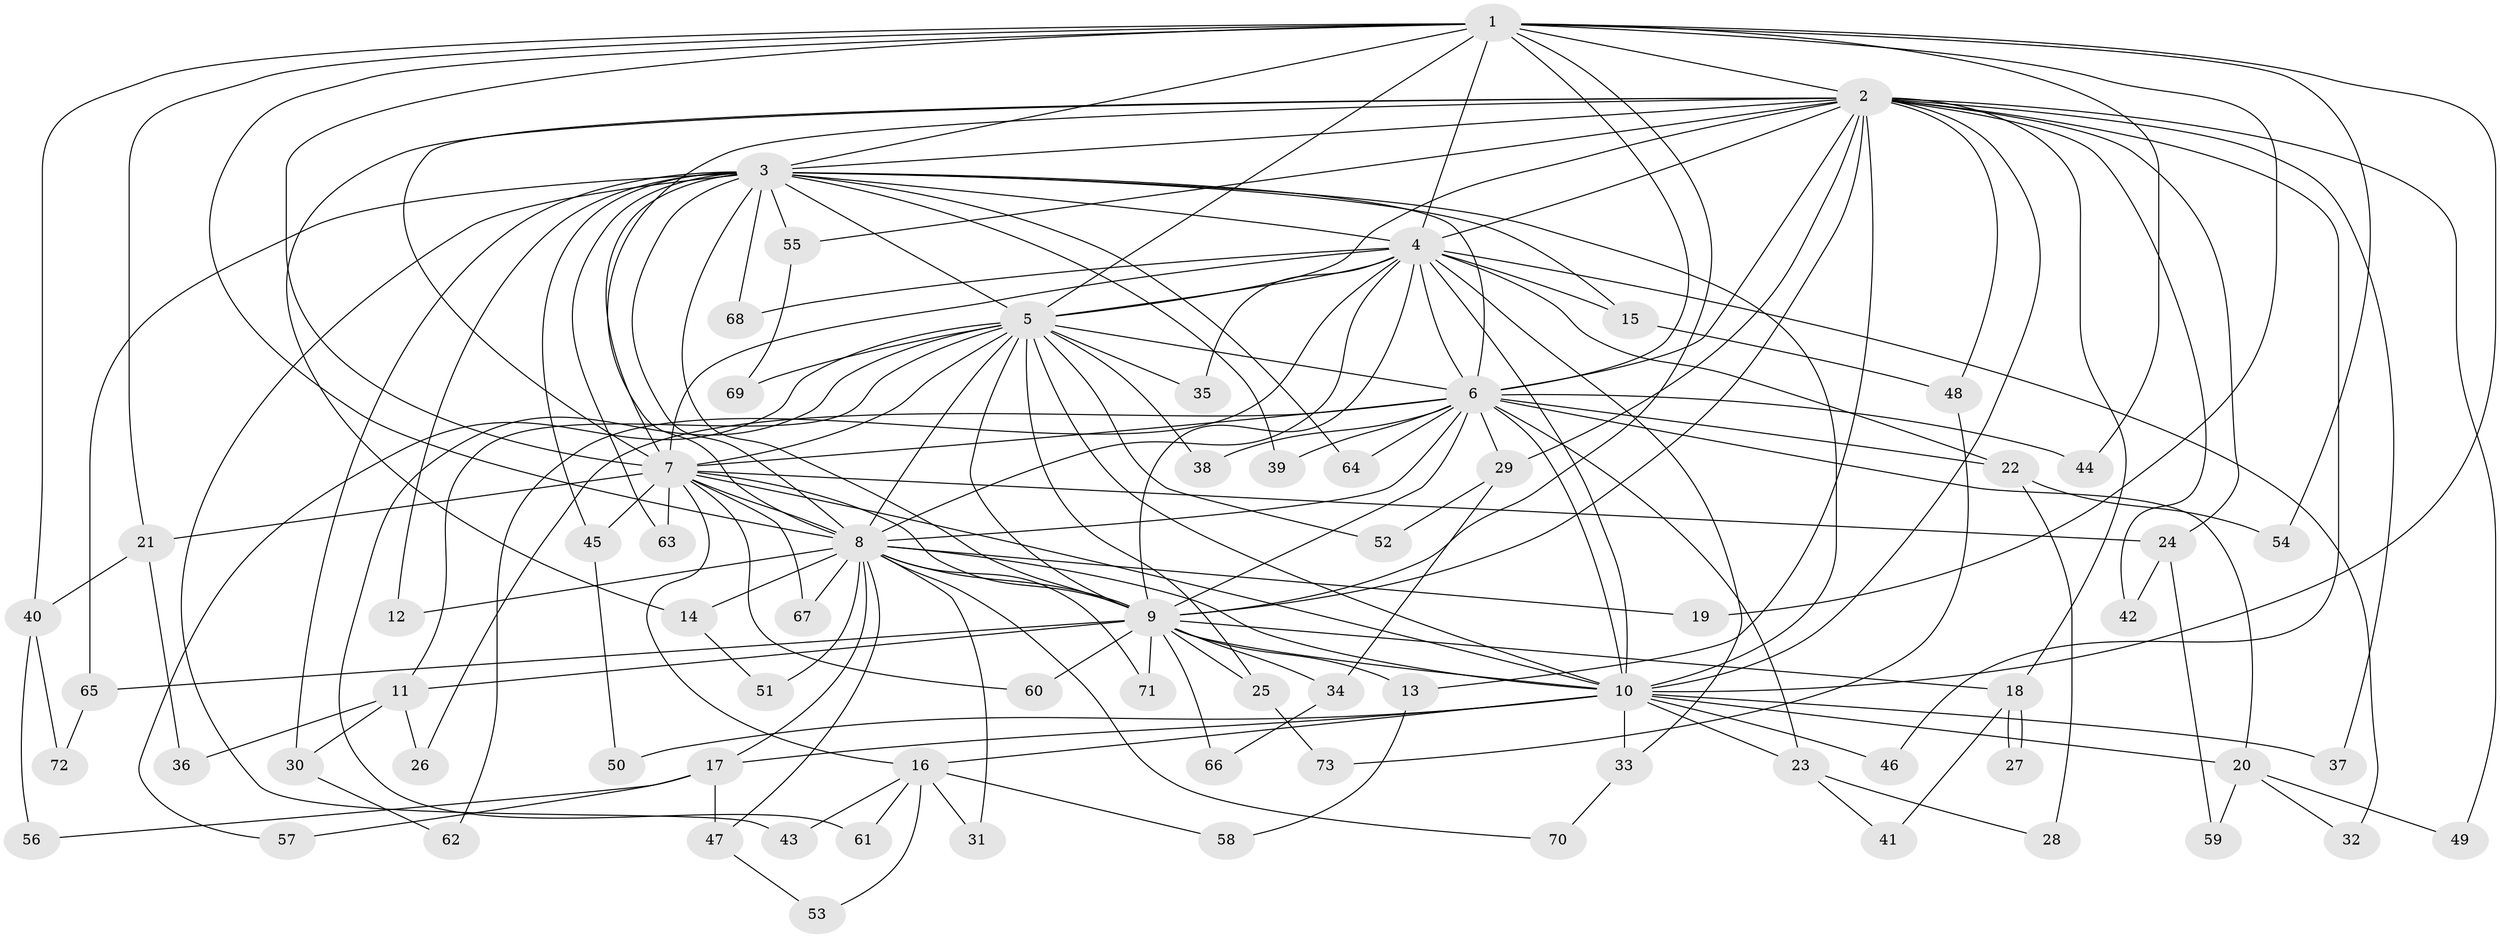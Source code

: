 // coarse degree distribution, {21: 0.023255813953488372, 4: 0.046511627906976744, 2: 0.5348837209302325, 3: 0.16279069767441862, 1: 0.13953488372093023, 11: 0.023255813953488372, 5: 0.023255813953488372, 15: 0.046511627906976744}
// Generated by graph-tools (version 1.1) at 2025/48/03/04/25 21:48:37]
// undirected, 73 vertices, 171 edges
graph export_dot {
graph [start="1"]
  node [color=gray90,style=filled];
  1;
  2;
  3;
  4;
  5;
  6;
  7;
  8;
  9;
  10;
  11;
  12;
  13;
  14;
  15;
  16;
  17;
  18;
  19;
  20;
  21;
  22;
  23;
  24;
  25;
  26;
  27;
  28;
  29;
  30;
  31;
  32;
  33;
  34;
  35;
  36;
  37;
  38;
  39;
  40;
  41;
  42;
  43;
  44;
  45;
  46;
  47;
  48;
  49;
  50;
  51;
  52;
  53;
  54;
  55;
  56;
  57;
  58;
  59;
  60;
  61;
  62;
  63;
  64;
  65;
  66;
  67;
  68;
  69;
  70;
  71;
  72;
  73;
  1 -- 2;
  1 -- 3;
  1 -- 4;
  1 -- 5;
  1 -- 6;
  1 -- 7;
  1 -- 8;
  1 -- 9;
  1 -- 10;
  1 -- 19;
  1 -- 21;
  1 -- 40;
  1 -- 44;
  1 -- 54;
  2 -- 3;
  2 -- 4;
  2 -- 5;
  2 -- 6;
  2 -- 7;
  2 -- 8;
  2 -- 9;
  2 -- 10;
  2 -- 13;
  2 -- 14;
  2 -- 18;
  2 -- 24;
  2 -- 29;
  2 -- 37;
  2 -- 42;
  2 -- 46;
  2 -- 48;
  2 -- 49;
  2 -- 55;
  3 -- 4;
  3 -- 5;
  3 -- 6;
  3 -- 7;
  3 -- 8;
  3 -- 9;
  3 -- 10;
  3 -- 12;
  3 -- 15;
  3 -- 30;
  3 -- 39;
  3 -- 43;
  3 -- 45;
  3 -- 55;
  3 -- 63;
  3 -- 64;
  3 -- 65;
  3 -- 68;
  4 -- 5;
  4 -- 6;
  4 -- 7;
  4 -- 8;
  4 -- 9;
  4 -- 10;
  4 -- 15;
  4 -- 22;
  4 -- 32;
  4 -- 33;
  4 -- 35;
  4 -- 62;
  4 -- 68;
  5 -- 6;
  5 -- 7;
  5 -- 8;
  5 -- 9;
  5 -- 10;
  5 -- 11;
  5 -- 25;
  5 -- 35;
  5 -- 38;
  5 -- 52;
  5 -- 57;
  5 -- 61;
  5 -- 69;
  6 -- 7;
  6 -- 8;
  6 -- 9;
  6 -- 10;
  6 -- 20;
  6 -- 22;
  6 -- 23;
  6 -- 26;
  6 -- 29;
  6 -- 38;
  6 -- 39;
  6 -- 44;
  6 -- 64;
  7 -- 8;
  7 -- 9;
  7 -- 10;
  7 -- 16;
  7 -- 21;
  7 -- 24;
  7 -- 45;
  7 -- 60;
  7 -- 63;
  7 -- 67;
  8 -- 9;
  8 -- 10;
  8 -- 12;
  8 -- 14;
  8 -- 17;
  8 -- 19;
  8 -- 31;
  8 -- 47;
  8 -- 51;
  8 -- 67;
  8 -- 70;
  8 -- 71;
  9 -- 10;
  9 -- 11;
  9 -- 13;
  9 -- 18;
  9 -- 25;
  9 -- 34;
  9 -- 60;
  9 -- 65;
  9 -- 66;
  9 -- 71;
  10 -- 16;
  10 -- 17;
  10 -- 20;
  10 -- 23;
  10 -- 33;
  10 -- 37;
  10 -- 46;
  10 -- 50;
  11 -- 26;
  11 -- 30;
  11 -- 36;
  13 -- 58;
  14 -- 51;
  15 -- 48;
  16 -- 31;
  16 -- 43;
  16 -- 53;
  16 -- 58;
  16 -- 61;
  17 -- 47;
  17 -- 56;
  17 -- 57;
  18 -- 27;
  18 -- 27;
  18 -- 41;
  20 -- 32;
  20 -- 49;
  20 -- 59;
  21 -- 36;
  21 -- 40;
  22 -- 28;
  22 -- 54;
  23 -- 28;
  23 -- 41;
  24 -- 42;
  24 -- 59;
  25 -- 73;
  29 -- 34;
  29 -- 52;
  30 -- 62;
  33 -- 70;
  34 -- 66;
  40 -- 56;
  40 -- 72;
  45 -- 50;
  47 -- 53;
  48 -- 73;
  55 -- 69;
  65 -- 72;
}
